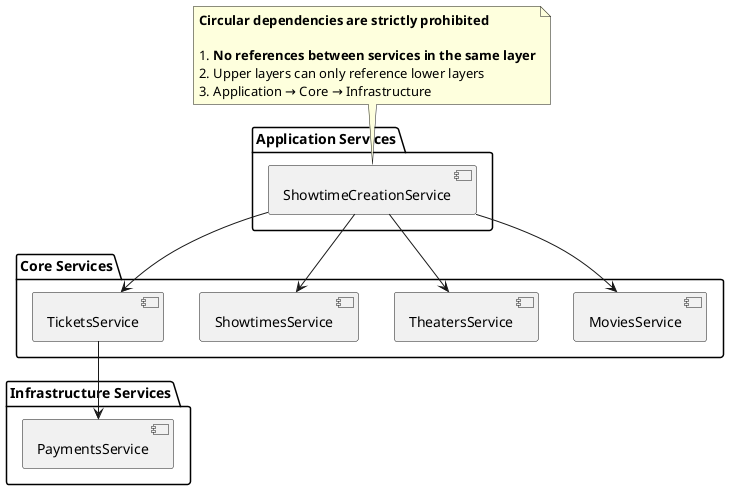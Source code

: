 @startuml

@startuml
package "Application Services" {
[ShowtimeCreationService]
}

package "Core Services" {
[MoviesService]
[TheatersService]
[ShowtimesService]
[TicketsService]
}

package "Infrastructure Services" {
[PaymentsService]
}

[ShowtimeCreationService] --> [MoviesService]
[ShowtimeCreationService] --> [TheatersService]
[ShowtimeCreationService] --> [ShowtimesService]
[ShowtimeCreationService] --> [TicketsService]

[TicketsService] --> [PaymentsService]

note top of [ShowtimeCreationService]
**Circular dependencies are strictly prohibited**

1. **No references between services in the same layer**
2. Upper layers can only reference lower layers
3. Application → Core → Infrastructure
    end note
    @enduml
    
@enduml